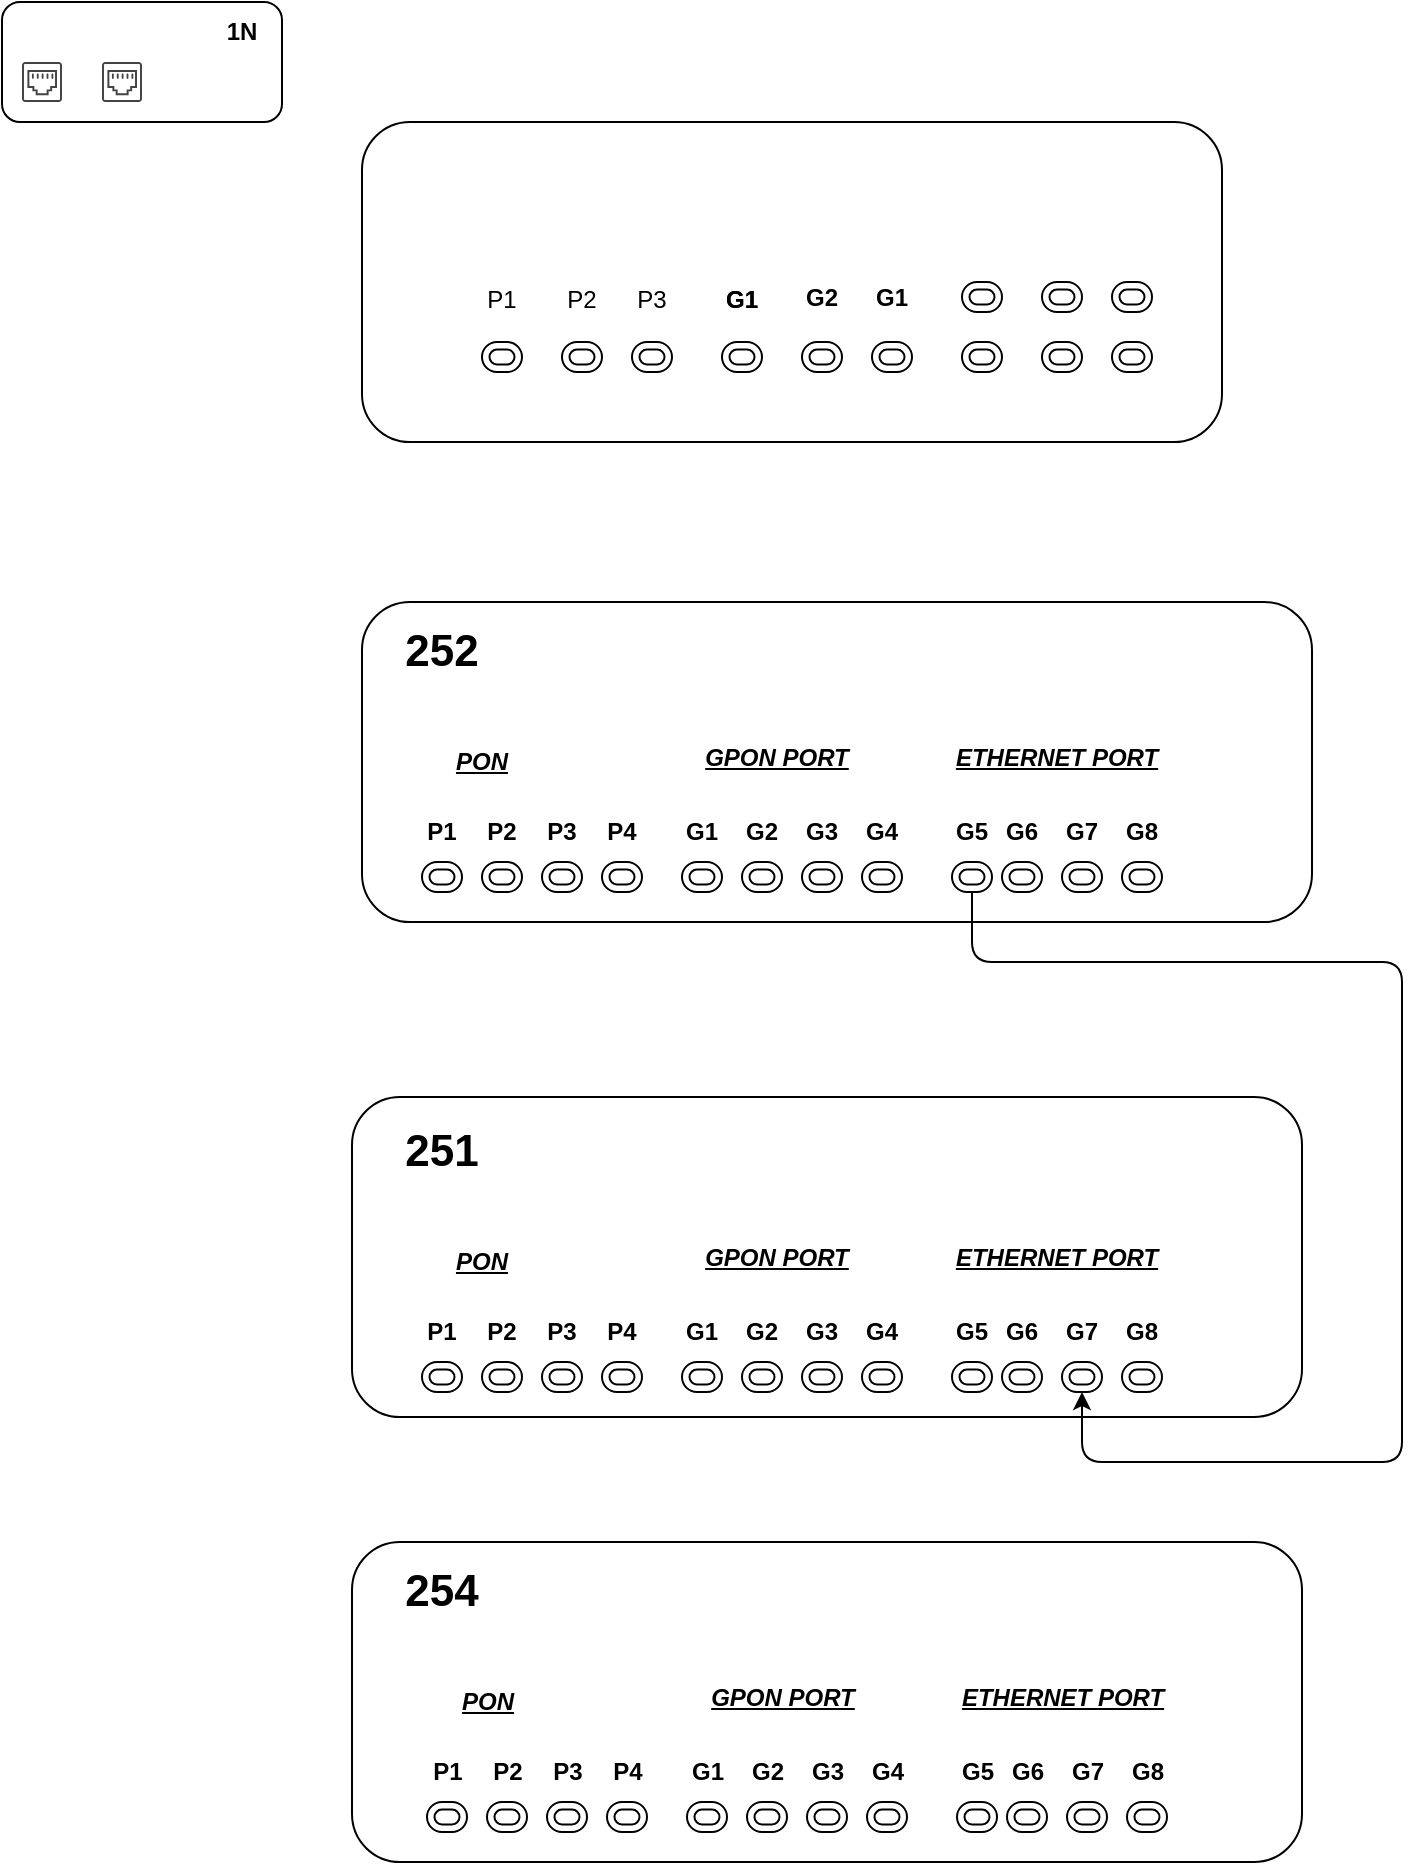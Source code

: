 <mxfile version="22.1.16" type="github">
  <diagram name="Page-1" id="1Co5AFttE1sdkpLuGWpp">
    <mxGraphModel dx="1179" dy="726" grid="1" gridSize="10" guides="1" tooltips="1" connect="1" arrows="1" fold="1" page="1" pageScale="1" pageWidth="850" pageHeight="1100" math="0" shadow="0">
      <root>
        <mxCell id="0" />
        <mxCell id="1" parent="0" />
        <mxCell id="Yl7VU8M9X4uE9OL1-MA8-65" value="" style="rounded=1;whiteSpace=wrap;html=1;labelBackgroundColor=none;" vertex="1" parent="1">
          <mxGeometry x="70" y="70" width="140" height="60" as="geometry" />
        </mxCell>
        <mxCell id="Yl7VU8M9X4uE9OL1-MA8-66" value="" style="sketch=0;pointerEvents=1;shadow=0;dashed=0;html=1;strokeColor=none;aspect=fixed;labelPosition=center;verticalLabelPosition=bottom;verticalAlign=top;align=center;outlineConnect=0;shape=mxgraph.vvd.ethernet_port;labelBackgroundColor=none;rounded=1;" vertex="1" parent="1">
          <mxGeometry x="80" y="100" width="20" height="20" as="geometry" />
        </mxCell>
        <mxCell id="Yl7VU8M9X4uE9OL1-MA8-90" value="" style="rounded=1;whiteSpace=wrap;html=1;labelBackgroundColor=none;" vertex="1" parent="1">
          <mxGeometry x="250" y="130" width="430" height="160" as="geometry" />
        </mxCell>
        <mxCell id="Yl7VU8M9X4uE9OL1-MA8-67" value="" style="sketch=0;pointerEvents=1;shadow=0;dashed=0;html=1;strokeColor=none;aspect=fixed;labelPosition=center;verticalLabelPosition=bottom;verticalAlign=top;align=center;outlineConnect=0;shape=mxgraph.vvd.ethernet_port;labelBackgroundColor=none;rounded=1;" vertex="1" parent="1">
          <mxGeometry x="110" y="100" width="20" height="20" as="geometry" />
        </mxCell>
        <mxCell id="Yl7VU8M9X4uE9OL1-MA8-68" value="&lt;b&gt;1N&lt;/b&gt;" style="text;html=1;strokeColor=none;fillColor=none;align=center;verticalAlign=middle;whiteSpace=wrap;rounded=1;labelBackgroundColor=none;" vertex="1" parent="1">
          <mxGeometry x="160" y="70" width="60" height="30" as="geometry" />
        </mxCell>
        <mxCell id="Yl7VU8M9X4uE9OL1-MA8-69" value="" style="verticalLabelPosition=bottom;verticalAlign=top;html=1;shape=mxgraph.basic.rounded_frame;dx=10;whiteSpace=wrap;labelBackgroundColor=none;rounded=1;" vertex="1" parent="1">
          <mxGeometry x="625" y="240" width="20" height="15" as="geometry" />
        </mxCell>
        <mxCell id="Yl7VU8M9X4uE9OL1-MA8-76" value="" style="verticalLabelPosition=bottom;verticalAlign=top;html=1;shape=mxgraph.basic.rounded_frame;dx=10;whiteSpace=wrap;labelBackgroundColor=none;rounded=1;" vertex="1" parent="1">
          <mxGeometry x="590" y="240" width="20" height="15" as="geometry" />
        </mxCell>
        <mxCell id="Yl7VU8M9X4uE9OL1-MA8-77" value="" style="verticalLabelPosition=bottom;verticalAlign=top;html=1;shape=mxgraph.basic.rounded_frame;dx=10;whiteSpace=wrap;labelBackgroundColor=none;rounded=1;" vertex="1" parent="1">
          <mxGeometry x="550" y="240" width="20" height="15" as="geometry" />
        </mxCell>
        <mxCell id="Yl7VU8M9X4uE9OL1-MA8-78" value="" style="verticalLabelPosition=bottom;verticalAlign=top;html=1;shape=mxgraph.basic.rounded_frame;dx=10;whiteSpace=wrap;labelBackgroundColor=none;rounded=1;" vertex="1" parent="1">
          <mxGeometry x="625" y="210" width="20" height="15" as="geometry" />
        </mxCell>
        <mxCell id="Yl7VU8M9X4uE9OL1-MA8-79" value="" style="verticalLabelPosition=bottom;verticalAlign=top;html=1;shape=mxgraph.basic.rounded_frame;dx=10;whiteSpace=wrap;labelBackgroundColor=none;rounded=1;" vertex="1" parent="1">
          <mxGeometry x="590" y="210" width="20" height="15" as="geometry" />
        </mxCell>
        <mxCell id="Yl7VU8M9X4uE9OL1-MA8-80" value="" style="verticalLabelPosition=bottom;verticalAlign=top;html=1;shape=mxgraph.basic.rounded_frame;dx=10;whiteSpace=wrap;labelBackgroundColor=none;rounded=1;" vertex="1" parent="1">
          <mxGeometry x="550" y="210" width="20" height="15" as="geometry" />
        </mxCell>
        <mxCell id="Yl7VU8M9X4uE9OL1-MA8-81" value="" style="verticalLabelPosition=bottom;verticalAlign=top;html=1;shape=mxgraph.basic.rounded_frame;dx=10;whiteSpace=wrap;labelBackgroundColor=none;rounded=1;" vertex="1" parent="1">
          <mxGeometry x="505" y="240" width="20" height="15" as="geometry" />
        </mxCell>
        <mxCell id="Yl7VU8M9X4uE9OL1-MA8-82" value="" style="verticalLabelPosition=bottom;verticalAlign=top;html=1;shape=mxgraph.basic.rounded_frame;dx=10;whiteSpace=wrap;labelBackgroundColor=none;rounded=1;" vertex="1" parent="1">
          <mxGeometry x="470" y="240" width="20" height="15" as="geometry" />
        </mxCell>
        <mxCell id="Yl7VU8M9X4uE9OL1-MA8-83" value="" style="verticalLabelPosition=bottom;verticalAlign=top;html=1;shape=mxgraph.basic.rounded_frame;dx=10;whiteSpace=wrap;labelBackgroundColor=none;rounded=1;" vertex="1" parent="1">
          <mxGeometry x="430" y="240" width="20" height="15" as="geometry" />
        </mxCell>
        <mxCell id="Yl7VU8M9X4uE9OL1-MA8-87" value="" style="verticalLabelPosition=bottom;verticalAlign=top;html=1;shape=mxgraph.basic.rounded_frame;dx=10;whiteSpace=wrap;labelBackgroundColor=none;rounded=1;" vertex="1" parent="1">
          <mxGeometry x="385" y="240" width="20" height="15" as="geometry" />
        </mxCell>
        <mxCell id="Yl7VU8M9X4uE9OL1-MA8-88" value="" style="verticalLabelPosition=bottom;verticalAlign=top;html=1;shape=mxgraph.basic.rounded_frame;dx=10;whiteSpace=wrap;labelBackgroundColor=none;rounded=1;" vertex="1" parent="1">
          <mxGeometry x="350" y="240" width="20" height="15" as="geometry" />
        </mxCell>
        <mxCell id="Yl7VU8M9X4uE9OL1-MA8-89" value="" style="verticalLabelPosition=bottom;verticalAlign=top;html=1;shape=mxgraph.basic.rounded_frame;dx=10;whiteSpace=wrap;labelBackgroundColor=none;rounded=1;" vertex="1" parent="1">
          <mxGeometry x="310" y="240" width="20" height="15" as="geometry" />
        </mxCell>
        <mxCell id="Yl7VU8M9X4uE9OL1-MA8-118" value="P1" style="text;html=1;strokeColor=none;fillColor=none;align=center;verticalAlign=middle;whiteSpace=wrap;rounded=1;labelBackgroundColor=none;" vertex="1" parent="1">
          <mxGeometry x="300" y="212.5" width="40" height="12.5" as="geometry" />
        </mxCell>
        <mxCell id="Yl7VU8M9X4uE9OL1-MA8-119" value="P2" style="text;html=1;strokeColor=none;fillColor=none;align=center;verticalAlign=middle;whiteSpace=wrap;rounded=1;labelBackgroundColor=none;" vertex="1" parent="1">
          <mxGeometry x="340" y="212.5" width="40" height="12.5" as="geometry" />
        </mxCell>
        <mxCell id="Yl7VU8M9X4uE9OL1-MA8-120" value="P3" style="text;html=1;strokeColor=none;fillColor=none;align=center;verticalAlign=middle;whiteSpace=wrap;rounded=1;labelBackgroundColor=none;" vertex="1" parent="1">
          <mxGeometry x="375" y="210" width="40" height="17.5" as="geometry" />
        </mxCell>
        <mxCell id="Yl7VU8M9X4uE9OL1-MA8-121" value="&lt;b&gt;G1&lt;/b&gt;" style="text;html=1;strokeColor=none;fillColor=none;align=center;verticalAlign=middle;whiteSpace=wrap;rounded=1;labelBackgroundColor=none;" vertex="1" parent="1">
          <mxGeometry x="410" y="203.75" width="60" height="30" as="geometry" />
        </mxCell>
        <mxCell id="Yl7VU8M9X4uE9OL1-MA8-122" value="&lt;b&gt;G1&lt;/b&gt;" style="text;html=1;strokeColor=none;fillColor=none;align=center;verticalAlign=middle;whiteSpace=wrap;rounded=1;labelBackgroundColor=none;" vertex="1" parent="1">
          <mxGeometry x="410" y="203.75" width="60" height="30" as="geometry" />
        </mxCell>
        <mxCell id="Yl7VU8M9X4uE9OL1-MA8-123" value="&lt;b&gt;G2&lt;/b&gt;" style="text;html=1;strokeColor=none;fillColor=none;align=center;verticalAlign=middle;whiteSpace=wrap;rounded=1;labelBackgroundColor=none;" vertex="1" parent="1">
          <mxGeometry x="450" y="202.5" width="60" height="30" as="geometry" />
        </mxCell>
        <mxCell id="Yl7VU8M9X4uE9OL1-MA8-124" value="&lt;b&gt;G1&lt;/b&gt;" style="text;html=1;strokeColor=none;fillColor=none;align=center;verticalAlign=middle;whiteSpace=wrap;rounded=1;labelBackgroundColor=none;" vertex="1" parent="1">
          <mxGeometry x="485" y="202.5" width="60" height="30" as="geometry" />
        </mxCell>
        <mxCell id="Yl7VU8M9X4uE9OL1-MA8-126" value="" style="rounded=1;whiteSpace=wrap;html=1;labelBackgroundColor=none;" vertex="1" parent="1">
          <mxGeometry x="250" y="370" width="475" height="160" as="geometry" />
        </mxCell>
        <mxCell id="Yl7VU8M9X4uE9OL1-MA8-127" value="" style="verticalLabelPosition=bottom;verticalAlign=top;html=1;shape=mxgraph.basic.rounded_frame;dx=10;whiteSpace=wrap;labelBackgroundColor=none;rounded=1;" vertex="1" parent="1">
          <mxGeometry x="280" y="500" width="20" height="15" as="geometry" />
        </mxCell>
        <mxCell id="Yl7VU8M9X4uE9OL1-MA8-129" value="" style="verticalLabelPosition=bottom;verticalAlign=top;html=1;shape=mxgraph.basic.rounded_frame;dx=10;whiteSpace=wrap;labelBackgroundColor=none;rounded=1;" vertex="1" parent="1">
          <mxGeometry x="310" y="500" width="20" height="15" as="geometry" />
        </mxCell>
        <mxCell id="Yl7VU8M9X4uE9OL1-MA8-131" value="" style="verticalLabelPosition=bottom;verticalAlign=top;html=1;shape=mxgraph.basic.rounded_frame;dx=10;whiteSpace=wrap;labelBackgroundColor=none;rounded=1;" vertex="1" parent="1">
          <mxGeometry x="370" y="500" width="20" height="15" as="geometry" />
        </mxCell>
        <mxCell id="Yl7VU8M9X4uE9OL1-MA8-132" value="" style="verticalLabelPosition=bottom;verticalAlign=top;html=1;shape=mxgraph.basic.rounded_frame;dx=10;whiteSpace=wrap;labelBackgroundColor=none;rounded=1;" vertex="1" parent="1">
          <mxGeometry x="340" y="500" width="20" height="15" as="geometry" />
        </mxCell>
        <mxCell id="Yl7VU8M9X4uE9OL1-MA8-133" value="" style="verticalLabelPosition=bottom;verticalAlign=top;html=1;shape=mxgraph.basic.rounded_frame;dx=10;whiteSpace=wrap;labelBackgroundColor=none;rounded=1;" vertex="1" parent="1">
          <mxGeometry x="410" y="500" width="20" height="15" as="geometry" />
        </mxCell>
        <mxCell id="Yl7VU8M9X4uE9OL1-MA8-134" value="" style="verticalLabelPosition=bottom;verticalAlign=top;html=1;shape=mxgraph.basic.rounded_frame;dx=10;whiteSpace=wrap;labelBackgroundColor=none;rounded=1;" vertex="1" parent="1">
          <mxGeometry x="440" y="500" width="20" height="15" as="geometry" />
        </mxCell>
        <mxCell id="Yl7VU8M9X4uE9OL1-MA8-135" value="" style="verticalLabelPosition=bottom;verticalAlign=top;html=1;shape=mxgraph.basic.rounded_frame;dx=10;whiteSpace=wrap;labelBackgroundColor=none;rounded=1;" vertex="1" parent="1">
          <mxGeometry x="470" y="500" width="20" height="15" as="geometry" />
        </mxCell>
        <mxCell id="Yl7VU8M9X4uE9OL1-MA8-137" value="" style="verticalLabelPosition=bottom;verticalAlign=top;html=1;shape=mxgraph.basic.rounded_frame;dx=10;whiteSpace=wrap;labelBackgroundColor=none;rounded=1;" vertex="1" parent="1">
          <mxGeometry x="500" y="500" width="20" height="15" as="geometry" />
        </mxCell>
        <mxCell id="Yl7VU8M9X4uE9OL1-MA8-139" value="" style="verticalLabelPosition=bottom;verticalAlign=top;html=1;shape=mxgraph.basic.rounded_frame;dx=10;whiteSpace=wrap;labelBackgroundColor=none;rounded=1;" vertex="1" parent="1">
          <mxGeometry x="545" y="500" width="20" height="15" as="geometry" />
        </mxCell>
        <mxCell id="Yl7VU8M9X4uE9OL1-MA8-140" value="" style="verticalLabelPosition=bottom;verticalAlign=top;html=1;shape=mxgraph.basic.rounded_frame;dx=10;whiteSpace=wrap;labelBackgroundColor=none;rounded=1;" vertex="1" parent="1">
          <mxGeometry x="570" y="500" width="20" height="15" as="geometry" />
        </mxCell>
        <mxCell id="Yl7VU8M9X4uE9OL1-MA8-141" value="" style="verticalLabelPosition=bottom;verticalAlign=top;html=1;shape=mxgraph.basic.rounded_frame;dx=10;whiteSpace=wrap;labelBackgroundColor=none;rounded=1;" vertex="1" parent="1">
          <mxGeometry x="600" y="500" width="20" height="15" as="geometry" />
        </mxCell>
        <mxCell id="Yl7VU8M9X4uE9OL1-MA8-142" value="" style="verticalLabelPosition=bottom;verticalAlign=top;html=1;shape=mxgraph.basic.rounded_frame;dx=10;whiteSpace=wrap;labelBackgroundColor=none;rounded=1;" vertex="1" parent="1">
          <mxGeometry x="630" y="500" width="20" height="15" as="geometry" />
        </mxCell>
        <mxCell id="Yl7VU8M9X4uE9OL1-MA8-144" value="&lt;b&gt;P1&lt;/b&gt;" style="text;html=1;strokeColor=none;fillColor=none;align=center;verticalAlign=middle;whiteSpace=wrap;rounded=1;labelBackgroundColor=none;" vertex="1" parent="1">
          <mxGeometry x="260" y="470" width="60" height="30" as="geometry" />
        </mxCell>
        <mxCell id="Yl7VU8M9X4uE9OL1-MA8-145" value="&lt;b&gt;P2&lt;/b&gt;" style="text;html=1;strokeColor=none;fillColor=none;align=center;verticalAlign=middle;whiteSpace=wrap;rounded=1;labelBackgroundColor=none;" vertex="1" parent="1">
          <mxGeometry x="290" y="470" width="60" height="30" as="geometry" />
        </mxCell>
        <mxCell id="Yl7VU8M9X4uE9OL1-MA8-146" value="&lt;b&gt;P3&lt;/b&gt;" style="text;html=1;strokeColor=none;fillColor=none;align=center;verticalAlign=middle;whiteSpace=wrap;rounded=1;labelBackgroundColor=none;" vertex="1" parent="1">
          <mxGeometry x="320" y="470" width="60" height="30" as="geometry" />
        </mxCell>
        <mxCell id="Yl7VU8M9X4uE9OL1-MA8-147" value="&lt;b&gt;P4&lt;/b&gt;" style="text;html=1;strokeColor=none;fillColor=none;align=center;verticalAlign=middle;whiteSpace=wrap;rounded=1;labelBackgroundColor=none;" vertex="1" parent="1">
          <mxGeometry x="350" y="470" width="60" height="30" as="geometry" />
        </mxCell>
        <mxCell id="Yl7VU8M9X4uE9OL1-MA8-148" value="&lt;b&gt;G1&lt;/b&gt;" style="text;html=1;strokeColor=none;fillColor=none;align=center;verticalAlign=middle;whiteSpace=wrap;rounded=1;labelBackgroundColor=none;" vertex="1" parent="1">
          <mxGeometry x="390" y="470" width="60" height="30" as="geometry" />
        </mxCell>
        <mxCell id="Yl7VU8M9X4uE9OL1-MA8-150" value="&lt;b&gt;G2&lt;/b&gt;" style="text;html=1;strokeColor=none;fillColor=none;align=center;verticalAlign=middle;whiteSpace=wrap;rounded=1;labelBackgroundColor=none;" vertex="1" parent="1">
          <mxGeometry x="420" y="470" width="60" height="30" as="geometry" />
        </mxCell>
        <mxCell id="Yl7VU8M9X4uE9OL1-MA8-151" value="&lt;b&gt;G3&lt;/b&gt;" style="text;html=1;strokeColor=none;fillColor=none;align=center;verticalAlign=middle;whiteSpace=wrap;rounded=1;labelBackgroundColor=none;" vertex="1" parent="1">
          <mxGeometry x="450" y="470" width="60" height="30" as="geometry" />
        </mxCell>
        <mxCell id="Yl7VU8M9X4uE9OL1-MA8-152" value="&lt;b&gt;G4&lt;/b&gt;" style="text;html=1;strokeColor=none;fillColor=none;align=center;verticalAlign=middle;whiteSpace=wrap;rounded=1;labelBackgroundColor=none;" vertex="1" parent="1">
          <mxGeometry x="480" y="470" width="60" height="30" as="geometry" />
        </mxCell>
        <mxCell id="Yl7VU8M9X4uE9OL1-MA8-153" value="&lt;b&gt;G5&lt;/b&gt;" style="text;html=1;strokeColor=none;fillColor=none;align=center;verticalAlign=middle;whiteSpace=wrap;rounded=1;labelBackgroundColor=none;" vertex="1" parent="1">
          <mxGeometry x="525" y="470" width="60" height="30" as="geometry" />
        </mxCell>
        <mxCell id="Yl7VU8M9X4uE9OL1-MA8-154" value="&lt;b&gt;G6&lt;/b&gt;" style="text;html=1;strokeColor=none;fillColor=none;align=center;verticalAlign=middle;whiteSpace=wrap;rounded=1;labelBackgroundColor=none;" vertex="1" parent="1">
          <mxGeometry x="550" y="470" width="60" height="30" as="geometry" />
        </mxCell>
        <mxCell id="Yl7VU8M9X4uE9OL1-MA8-155" value="&lt;b&gt;G7&lt;/b&gt;" style="text;html=1;strokeColor=none;fillColor=none;align=center;verticalAlign=middle;whiteSpace=wrap;rounded=1;labelBackgroundColor=none;" vertex="1" parent="1">
          <mxGeometry x="580" y="470" width="60" height="30" as="geometry" />
        </mxCell>
        <mxCell id="Yl7VU8M9X4uE9OL1-MA8-156" value="&lt;b&gt;G8&lt;/b&gt;" style="text;html=1;strokeColor=none;fillColor=none;align=center;verticalAlign=middle;whiteSpace=wrap;rounded=1;labelBackgroundColor=none;" vertex="1" parent="1">
          <mxGeometry x="610" y="470" width="60" height="30" as="geometry" />
        </mxCell>
        <mxCell id="Yl7VU8M9X4uE9OL1-MA8-157" value="&lt;i&gt;&lt;b&gt;&lt;u&gt;GPON PORT&lt;/u&gt;&lt;/b&gt;&lt;/i&gt;" style="text;html=1;strokeColor=none;fillColor=none;align=center;verticalAlign=middle;whiteSpace=wrap;rounded=1;labelBackgroundColor=none;" vertex="1" parent="1">
          <mxGeometry x="415" y="435" width="85" height="25" as="geometry" />
        </mxCell>
        <mxCell id="Yl7VU8M9X4uE9OL1-MA8-158" value="&lt;b&gt;&lt;i&gt;&lt;u&gt;ETHERNET PORT&lt;/u&gt;&lt;/i&gt;&lt;/b&gt;" style="text;html=1;strokeColor=none;fillColor=none;align=center;verticalAlign=middle;whiteSpace=wrap;rounded=1;labelBackgroundColor=none;" vertex="1" parent="1">
          <mxGeometry x="545" y="432.5" width="105" height="30" as="geometry" />
        </mxCell>
        <mxCell id="Yl7VU8M9X4uE9OL1-MA8-159" value="&lt;b&gt;&lt;i&gt;&lt;u&gt;PON&lt;/u&gt;&lt;/i&gt;&lt;/b&gt;" style="text;html=1;strokeColor=none;fillColor=none;align=center;verticalAlign=middle;whiteSpace=wrap;rounded=1;labelBackgroundColor=none;" vertex="1" parent="1">
          <mxGeometry x="280" y="435" width="60" height="30" as="geometry" />
        </mxCell>
        <mxCell id="Yl7VU8M9X4uE9OL1-MA8-160" value="" style="rounded=1;whiteSpace=wrap;html=1;labelBackgroundColor=none;" vertex="1" parent="1">
          <mxGeometry x="245" y="617.5" width="475" height="160" as="geometry" />
        </mxCell>
        <mxCell id="Yl7VU8M9X4uE9OL1-MA8-161" value="" style="verticalLabelPosition=bottom;verticalAlign=top;html=1;shape=mxgraph.basic.rounded_frame;dx=10;whiteSpace=wrap;labelBackgroundColor=none;rounded=1;" vertex="1" parent="1">
          <mxGeometry x="280" y="750" width="20" height="15" as="geometry" />
        </mxCell>
        <mxCell id="Yl7VU8M9X4uE9OL1-MA8-162" value="" style="verticalLabelPosition=bottom;verticalAlign=top;html=1;shape=mxgraph.basic.rounded_frame;dx=10;whiteSpace=wrap;labelBackgroundColor=none;rounded=1;" vertex="1" parent="1">
          <mxGeometry x="310" y="750" width="20" height="15" as="geometry" />
        </mxCell>
        <mxCell id="Yl7VU8M9X4uE9OL1-MA8-163" value="" style="verticalLabelPosition=bottom;verticalAlign=top;html=1;shape=mxgraph.basic.rounded_frame;dx=10;whiteSpace=wrap;labelBackgroundColor=none;rounded=1;" vertex="1" parent="1">
          <mxGeometry x="370" y="750" width="20" height="15" as="geometry" />
        </mxCell>
        <mxCell id="Yl7VU8M9X4uE9OL1-MA8-164" value="" style="verticalLabelPosition=bottom;verticalAlign=top;html=1;shape=mxgraph.basic.rounded_frame;dx=10;whiteSpace=wrap;labelBackgroundColor=none;rounded=1;" vertex="1" parent="1">
          <mxGeometry x="340" y="750" width="20" height="15" as="geometry" />
        </mxCell>
        <mxCell id="Yl7VU8M9X4uE9OL1-MA8-165" value="" style="verticalLabelPosition=bottom;verticalAlign=top;html=1;shape=mxgraph.basic.rounded_frame;dx=10;whiteSpace=wrap;labelBackgroundColor=none;rounded=1;" vertex="1" parent="1">
          <mxGeometry x="410" y="750" width="20" height="15" as="geometry" />
        </mxCell>
        <mxCell id="Yl7VU8M9X4uE9OL1-MA8-166" value="" style="verticalLabelPosition=bottom;verticalAlign=top;html=1;shape=mxgraph.basic.rounded_frame;dx=10;whiteSpace=wrap;labelBackgroundColor=none;rounded=1;" vertex="1" parent="1">
          <mxGeometry x="440" y="750" width="20" height="15" as="geometry" />
        </mxCell>
        <mxCell id="Yl7VU8M9X4uE9OL1-MA8-167" value="" style="verticalLabelPosition=bottom;verticalAlign=top;html=1;shape=mxgraph.basic.rounded_frame;dx=10;whiteSpace=wrap;labelBackgroundColor=none;rounded=1;" vertex="1" parent="1">
          <mxGeometry x="470" y="750" width="20" height="15" as="geometry" />
        </mxCell>
        <mxCell id="Yl7VU8M9X4uE9OL1-MA8-168" value="" style="verticalLabelPosition=bottom;verticalAlign=top;html=1;shape=mxgraph.basic.rounded_frame;dx=10;whiteSpace=wrap;labelBackgroundColor=none;rounded=1;" vertex="1" parent="1">
          <mxGeometry x="500" y="750" width="20" height="15" as="geometry" />
        </mxCell>
        <mxCell id="Yl7VU8M9X4uE9OL1-MA8-169" value="" style="verticalLabelPosition=bottom;verticalAlign=top;html=1;shape=mxgraph.basic.rounded_frame;dx=10;whiteSpace=wrap;labelBackgroundColor=none;rounded=1;" vertex="1" parent="1">
          <mxGeometry x="545" y="750" width="20" height="15" as="geometry" />
        </mxCell>
        <mxCell id="Yl7VU8M9X4uE9OL1-MA8-170" value="" style="verticalLabelPosition=bottom;verticalAlign=top;html=1;shape=mxgraph.basic.rounded_frame;dx=10;whiteSpace=wrap;labelBackgroundColor=none;rounded=1;" vertex="1" parent="1">
          <mxGeometry x="570" y="750" width="20" height="15" as="geometry" />
        </mxCell>
        <mxCell id="Yl7VU8M9X4uE9OL1-MA8-171" value="" style="verticalLabelPosition=bottom;verticalAlign=top;html=1;shape=mxgraph.basic.rounded_frame;dx=10;whiteSpace=wrap;labelBackgroundColor=none;rounded=1;" vertex="1" parent="1">
          <mxGeometry x="600" y="750" width="20" height="15" as="geometry" />
        </mxCell>
        <mxCell id="Yl7VU8M9X4uE9OL1-MA8-172" value="" style="verticalLabelPosition=bottom;verticalAlign=top;html=1;shape=mxgraph.basic.rounded_frame;dx=10;whiteSpace=wrap;labelBackgroundColor=none;rounded=1;" vertex="1" parent="1">
          <mxGeometry x="630" y="750" width="20" height="15" as="geometry" />
        </mxCell>
        <mxCell id="Yl7VU8M9X4uE9OL1-MA8-173" value="&lt;b&gt;P1&lt;/b&gt;" style="text;html=1;strokeColor=none;fillColor=none;align=center;verticalAlign=middle;whiteSpace=wrap;rounded=1;labelBackgroundColor=none;" vertex="1" parent="1">
          <mxGeometry x="260" y="720" width="60" height="30" as="geometry" />
        </mxCell>
        <mxCell id="Yl7VU8M9X4uE9OL1-MA8-174" value="&lt;b&gt;P2&lt;/b&gt;" style="text;html=1;strokeColor=none;fillColor=none;align=center;verticalAlign=middle;whiteSpace=wrap;rounded=1;labelBackgroundColor=none;" vertex="1" parent="1">
          <mxGeometry x="290" y="720" width="60" height="30" as="geometry" />
        </mxCell>
        <mxCell id="Yl7VU8M9X4uE9OL1-MA8-175" value="&lt;b&gt;P3&lt;/b&gt;" style="text;html=1;strokeColor=none;fillColor=none;align=center;verticalAlign=middle;whiteSpace=wrap;rounded=1;labelBackgroundColor=none;" vertex="1" parent="1">
          <mxGeometry x="320" y="720" width="60" height="30" as="geometry" />
        </mxCell>
        <mxCell id="Yl7VU8M9X4uE9OL1-MA8-176" value="&lt;b&gt;P4&lt;/b&gt;" style="text;html=1;strokeColor=none;fillColor=none;align=center;verticalAlign=middle;whiteSpace=wrap;rounded=1;labelBackgroundColor=none;" vertex="1" parent="1">
          <mxGeometry x="350" y="720" width="60" height="30" as="geometry" />
        </mxCell>
        <mxCell id="Yl7VU8M9X4uE9OL1-MA8-177" value="&lt;b&gt;G1&lt;/b&gt;" style="text;html=1;strokeColor=none;fillColor=none;align=center;verticalAlign=middle;whiteSpace=wrap;rounded=1;labelBackgroundColor=none;" vertex="1" parent="1">
          <mxGeometry x="390" y="720" width="60" height="30" as="geometry" />
        </mxCell>
        <mxCell id="Yl7VU8M9X4uE9OL1-MA8-178" value="&lt;b&gt;G2&lt;/b&gt;" style="text;html=1;strokeColor=none;fillColor=none;align=center;verticalAlign=middle;whiteSpace=wrap;rounded=1;labelBackgroundColor=none;" vertex="1" parent="1">
          <mxGeometry x="420" y="720" width="60" height="30" as="geometry" />
        </mxCell>
        <mxCell id="Yl7VU8M9X4uE9OL1-MA8-179" value="&lt;b&gt;G3&lt;/b&gt;" style="text;html=1;strokeColor=none;fillColor=none;align=center;verticalAlign=middle;whiteSpace=wrap;rounded=1;labelBackgroundColor=none;" vertex="1" parent="1">
          <mxGeometry x="450" y="720" width="60" height="30" as="geometry" />
        </mxCell>
        <mxCell id="Yl7VU8M9X4uE9OL1-MA8-180" value="&lt;b&gt;G4&lt;/b&gt;" style="text;html=1;strokeColor=none;fillColor=none;align=center;verticalAlign=middle;whiteSpace=wrap;rounded=1;labelBackgroundColor=none;" vertex="1" parent="1">
          <mxGeometry x="480" y="720" width="60" height="30" as="geometry" />
        </mxCell>
        <mxCell id="Yl7VU8M9X4uE9OL1-MA8-181" value="&lt;b&gt;G5&lt;/b&gt;" style="text;html=1;strokeColor=none;fillColor=none;align=center;verticalAlign=middle;whiteSpace=wrap;rounded=1;labelBackgroundColor=none;" vertex="1" parent="1">
          <mxGeometry x="525" y="720" width="60" height="30" as="geometry" />
        </mxCell>
        <mxCell id="Yl7VU8M9X4uE9OL1-MA8-182" value="&lt;b&gt;G6&lt;/b&gt;" style="text;html=1;strokeColor=none;fillColor=none;align=center;verticalAlign=middle;whiteSpace=wrap;rounded=1;labelBackgroundColor=none;" vertex="1" parent="1">
          <mxGeometry x="550" y="720" width="60" height="30" as="geometry" />
        </mxCell>
        <mxCell id="Yl7VU8M9X4uE9OL1-MA8-183" value="&lt;b&gt;G7&lt;/b&gt;" style="text;html=1;strokeColor=none;fillColor=none;align=center;verticalAlign=middle;whiteSpace=wrap;rounded=1;labelBackgroundColor=none;" vertex="1" parent="1">
          <mxGeometry x="580" y="720" width="60" height="30" as="geometry" />
        </mxCell>
        <mxCell id="Yl7VU8M9X4uE9OL1-MA8-184" value="&lt;b&gt;G8&lt;/b&gt;" style="text;html=1;strokeColor=none;fillColor=none;align=center;verticalAlign=middle;whiteSpace=wrap;rounded=1;labelBackgroundColor=none;" vertex="1" parent="1">
          <mxGeometry x="610" y="720" width="60" height="30" as="geometry" />
        </mxCell>
        <mxCell id="Yl7VU8M9X4uE9OL1-MA8-185" value="&lt;i&gt;&lt;b&gt;&lt;u&gt;GPON PORT&lt;/u&gt;&lt;/b&gt;&lt;/i&gt;" style="text;html=1;strokeColor=none;fillColor=none;align=center;verticalAlign=middle;whiteSpace=wrap;rounded=1;labelBackgroundColor=none;" vertex="1" parent="1">
          <mxGeometry x="415" y="685" width="85" height="25" as="geometry" />
        </mxCell>
        <mxCell id="Yl7VU8M9X4uE9OL1-MA8-186" value="&lt;b&gt;&lt;i&gt;&lt;u&gt;ETHERNET PORT&lt;/u&gt;&lt;/i&gt;&lt;/b&gt;" style="text;html=1;strokeColor=none;fillColor=none;align=center;verticalAlign=middle;whiteSpace=wrap;rounded=1;labelBackgroundColor=none;" vertex="1" parent="1">
          <mxGeometry x="545" y="682.5" width="105" height="30" as="geometry" />
        </mxCell>
        <mxCell id="Yl7VU8M9X4uE9OL1-MA8-187" value="&lt;b&gt;&lt;i&gt;&lt;u&gt;PON&lt;/u&gt;&lt;/i&gt;&lt;/b&gt;" style="text;html=1;strokeColor=none;fillColor=none;align=center;verticalAlign=middle;whiteSpace=wrap;rounded=1;labelBackgroundColor=none;" vertex="1" parent="1">
          <mxGeometry x="280" y="685" width="60" height="30" as="geometry" />
        </mxCell>
        <mxCell id="Yl7VU8M9X4uE9OL1-MA8-191" value="" style="sketch=0;pointerEvents=1;shadow=0;dashed=0;html=1;strokeColor=none;fillColor=#434445;aspect=fixed;labelPosition=center;verticalLabelPosition=bottom;verticalAlign=top;align=center;outlineConnect=0;shape=mxgraph.vvd.ethernet_port;rounded=1;" vertex="1" parent="1">
          <mxGeometry x="80" y="100" width="20" height="20" as="geometry" />
        </mxCell>
        <mxCell id="Yl7VU8M9X4uE9OL1-MA8-192" value="" style="sketch=0;pointerEvents=1;shadow=0;dashed=0;html=1;strokeColor=none;fillColor=#434445;aspect=fixed;labelPosition=center;verticalLabelPosition=bottom;verticalAlign=top;align=center;outlineConnect=0;shape=mxgraph.vvd.ethernet_port;rounded=1;" vertex="1" parent="1">
          <mxGeometry x="120" y="100" width="20" height="20" as="geometry" />
        </mxCell>
        <mxCell id="Yl7VU8M9X4uE9OL1-MA8-193" style="edgeStyle=orthogonalEdgeStyle;rounded=1;orthogonalLoop=1;jettySize=auto;html=1;entryX=0.5;entryY=1;entryDx=0;entryDy=0;entryPerimeter=0;" edge="1" parent="1" source="Yl7VU8M9X4uE9OL1-MA8-139" target="Yl7VU8M9X4uE9OL1-MA8-171">
          <mxGeometry relative="1" as="geometry">
            <Array as="points">
              <mxPoint x="555" y="550" />
              <mxPoint x="770" y="550" />
              <mxPoint x="770" y="800" />
              <mxPoint x="610" y="800" />
            </Array>
          </mxGeometry>
        </mxCell>
        <mxCell id="Yl7VU8M9X4uE9OL1-MA8-194" value="" style="rounded=1;whiteSpace=wrap;html=1;labelBackgroundColor=none;" vertex="1" parent="1">
          <mxGeometry x="245" y="840" width="475" height="160" as="geometry" />
        </mxCell>
        <mxCell id="Yl7VU8M9X4uE9OL1-MA8-195" value="" style="verticalLabelPosition=bottom;verticalAlign=top;html=1;shape=mxgraph.basic.rounded_frame;dx=10;whiteSpace=wrap;labelBackgroundColor=none;rounded=1;" vertex="1" parent="1">
          <mxGeometry x="282.5" y="970" width="20" height="15" as="geometry" />
        </mxCell>
        <mxCell id="Yl7VU8M9X4uE9OL1-MA8-196" value="" style="verticalLabelPosition=bottom;verticalAlign=top;html=1;shape=mxgraph.basic.rounded_frame;dx=10;whiteSpace=wrap;labelBackgroundColor=none;rounded=1;" vertex="1" parent="1">
          <mxGeometry x="312.5" y="970" width="20" height="15" as="geometry" />
        </mxCell>
        <mxCell id="Yl7VU8M9X4uE9OL1-MA8-197" value="" style="verticalLabelPosition=bottom;verticalAlign=top;html=1;shape=mxgraph.basic.rounded_frame;dx=10;whiteSpace=wrap;labelBackgroundColor=none;rounded=1;" vertex="1" parent="1">
          <mxGeometry x="372.5" y="970" width="20" height="15" as="geometry" />
        </mxCell>
        <mxCell id="Yl7VU8M9X4uE9OL1-MA8-198" value="" style="verticalLabelPosition=bottom;verticalAlign=top;html=1;shape=mxgraph.basic.rounded_frame;dx=10;whiteSpace=wrap;labelBackgroundColor=none;rounded=1;" vertex="1" parent="1">
          <mxGeometry x="342.5" y="970" width="20" height="15" as="geometry" />
        </mxCell>
        <mxCell id="Yl7VU8M9X4uE9OL1-MA8-199" value="" style="verticalLabelPosition=bottom;verticalAlign=top;html=1;shape=mxgraph.basic.rounded_frame;dx=10;whiteSpace=wrap;labelBackgroundColor=none;rounded=1;" vertex="1" parent="1">
          <mxGeometry x="412.5" y="970" width="20" height="15" as="geometry" />
        </mxCell>
        <mxCell id="Yl7VU8M9X4uE9OL1-MA8-200" value="" style="verticalLabelPosition=bottom;verticalAlign=top;html=1;shape=mxgraph.basic.rounded_frame;dx=10;whiteSpace=wrap;labelBackgroundColor=none;rounded=1;" vertex="1" parent="1">
          <mxGeometry x="442.5" y="970" width="20" height="15" as="geometry" />
        </mxCell>
        <mxCell id="Yl7VU8M9X4uE9OL1-MA8-201" value="" style="verticalLabelPosition=bottom;verticalAlign=top;html=1;shape=mxgraph.basic.rounded_frame;dx=10;whiteSpace=wrap;labelBackgroundColor=none;rounded=1;" vertex="1" parent="1">
          <mxGeometry x="472.5" y="970" width="20" height="15" as="geometry" />
        </mxCell>
        <mxCell id="Yl7VU8M9X4uE9OL1-MA8-202" value="" style="verticalLabelPosition=bottom;verticalAlign=top;html=1;shape=mxgraph.basic.rounded_frame;dx=10;whiteSpace=wrap;labelBackgroundColor=none;rounded=1;" vertex="1" parent="1">
          <mxGeometry x="502.5" y="970" width="20" height="15" as="geometry" />
        </mxCell>
        <mxCell id="Yl7VU8M9X4uE9OL1-MA8-203" value="" style="verticalLabelPosition=bottom;verticalAlign=top;html=1;shape=mxgraph.basic.rounded_frame;dx=10;whiteSpace=wrap;labelBackgroundColor=none;rounded=1;" vertex="1" parent="1">
          <mxGeometry x="547.5" y="970" width="20" height="15" as="geometry" />
        </mxCell>
        <mxCell id="Yl7VU8M9X4uE9OL1-MA8-204" value="" style="verticalLabelPosition=bottom;verticalAlign=top;html=1;shape=mxgraph.basic.rounded_frame;dx=10;whiteSpace=wrap;labelBackgroundColor=none;rounded=1;" vertex="1" parent="1">
          <mxGeometry x="572.5" y="970" width="20" height="15" as="geometry" />
        </mxCell>
        <mxCell id="Yl7VU8M9X4uE9OL1-MA8-205" value="" style="verticalLabelPosition=bottom;verticalAlign=top;html=1;shape=mxgraph.basic.rounded_frame;dx=10;whiteSpace=wrap;labelBackgroundColor=none;rounded=1;" vertex="1" parent="1">
          <mxGeometry x="602.5" y="970" width="20" height="15" as="geometry" />
        </mxCell>
        <mxCell id="Yl7VU8M9X4uE9OL1-MA8-206" value="" style="verticalLabelPosition=bottom;verticalAlign=top;html=1;shape=mxgraph.basic.rounded_frame;dx=10;whiteSpace=wrap;labelBackgroundColor=none;rounded=1;" vertex="1" parent="1">
          <mxGeometry x="632.5" y="970" width="20" height="15" as="geometry" />
        </mxCell>
        <mxCell id="Yl7VU8M9X4uE9OL1-MA8-207" value="&lt;b&gt;P1&lt;/b&gt;" style="text;html=1;strokeColor=none;fillColor=none;align=center;verticalAlign=middle;whiteSpace=wrap;rounded=1;labelBackgroundColor=none;" vertex="1" parent="1">
          <mxGeometry x="262.5" y="940" width="60" height="30" as="geometry" />
        </mxCell>
        <mxCell id="Yl7VU8M9X4uE9OL1-MA8-208" value="&lt;b&gt;P2&lt;/b&gt;" style="text;html=1;strokeColor=none;fillColor=none;align=center;verticalAlign=middle;whiteSpace=wrap;rounded=1;labelBackgroundColor=none;" vertex="1" parent="1">
          <mxGeometry x="292.5" y="940" width="60" height="30" as="geometry" />
        </mxCell>
        <mxCell id="Yl7VU8M9X4uE9OL1-MA8-209" value="&lt;b&gt;P3&lt;/b&gt;" style="text;html=1;strokeColor=none;fillColor=none;align=center;verticalAlign=middle;whiteSpace=wrap;rounded=1;labelBackgroundColor=none;" vertex="1" parent="1">
          <mxGeometry x="322.5" y="940" width="60" height="30" as="geometry" />
        </mxCell>
        <mxCell id="Yl7VU8M9X4uE9OL1-MA8-210" value="&lt;b&gt;P4&lt;/b&gt;" style="text;html=1;strokeColor=none;fillColor=none;align=center;verticalAlign=middle;whiteSpace=wrap;rounded=1;labelBackgroundColor=none;" vertex="1" parent="1">
          <mxGeometry x="352.5" y="940" width="60" height="30" as="geometry" />
        </mxCell>
        <mxCell id="Yl7VU8M9X4uE9OL1-MA8-211" value="&lt;b&gt;G1&lt;/b&gt;" style="text;html=1;strokeColor=none;fillColor=none;align=center;verticalAlign=middle;whiteSpace=wrap;rounded=1;labelBackgroundColor=none;" vertex="1" parent="1">
          <mxGeometry x="392.5" y="940" width="60" height="30" as="geometry" />
        </mxCell>
        <mxCell id="Yl7VU8M9X4uE9OL1-MA8-212" value="&lt;b&gt;G2&lt;/b&gt;" style="text;html=1;strokeColor=none;fillColor=none;align=center;verticalAlign=middle;whiteSpace=wrap;rounded=1;labelBackgroundColor=none;" vertex="1" parent="1">
          <mxGeometry x="422.5" y="940" width="60" height="30" as="geometry" />
        </mxCell>
        <mxCell id="Yl7VU8M9X4uE9OL1-MA8-213" value="&lt;b&gt;G3&lt;/b&gt;" style="text;html=1;strokeColor=none;fillColor=none;align=center;verticalAlign=middle;whiteSpace=wrap;rounded=1;labelBackgroundColor=none;" vertex="1" parent="1">
          <mxGeometry x="452.5" y="940" width="60" height="30" as="geometry" />
        </mxCell>
        <mxCell id="Yl7VU8M9X4uE9OL1-MA8-214" value="&lt;b&gt;G4&lt;/b&gt;" style="text;html=1;strokeColor=none;fillColor=none;align=center;verticalAlign=middle;whiteSpace=wrap;rounded=1;labelBackgroundColor=none;" vertex="1" parent="1">
          <mxGeometry x="482.5" y="940" width="60" height="30" as="geometry" />
        </mxCell>
        <mxCell id="Yl7VU8M9X4uE9OL1-MA8-215" value="&lt;b&gt;G5&lt;/b&gt;" style="text;html=1;strokeColor=none;fillColor=none;align=center;verticalAlign=middle;whiteSpace=wrap;rounded=1;labelBackgroundColor=none;" vertex="1" parent="1">
          <mxGeometry x="527.5" y="940" width="60" height="30" as="geometry" />
        </mxCell>
        <mxCell id="Yl7VU8M9X4uE9OL1-MA8-216" value="&lt;b&gt;G6&lt;/b&gt;" style="text;html=1;strokeColor=none;fillColor=none;align=center;verticalAlign=middle;whiteSpace=wrap;rounded=1;labelBackgroundColor=none;" vertex="1" parent="1">
          <mxGeometry x="552.5" y="940" width="60" height="30" as="geometry" />
        </mxCell>
        <mxCell id="Yl7VU8M9X4uE9OL1-MA8-217" value="&lt;b&gt;G7&lt;/b&gt;" style="text;html=1;strokeColor=none;fillColor=none;align=center;verticalAlign=middle;whiteSpace=wrap;rounded=1;labelBackgroundColor=none;" vertex="1" parent="1">
          <mxGeometry x="582.5" y="940" width="60" height="30" as="geometry" />
        </mxCell>
        <mxCell id="Yl7VU8M9X4uE9OL1-MA8-218" value="&lt;b&gt;G8&lt;/b&gt;" style="text;html=1;strokeColor=none;fillColor=none;align=center;verticalAlign=middle;whiteSpace=wrap;rounded=1;labelBackgroundColor=none;" vertex="1" parent="1">
          <mxGeometry x="612.5" y="940" width="60" height="30" as="geometry" />
        </mxCell>
        <mxCell id="Yl7VU8M9X4uE9OL1-MA8-219" value="&lt;i&gt;&lt;b&gt;&lt;u&gt;GPON PORT&lt;/u&gt;&lt;/b&gt;&lt;/i&gt;" style="text;html=1;strokeColor=none;fillColor=none;align=center;verticalAlign=middle;whiteSpace=wrap;rounded=1;labelBackgroundColor=none;" vertex="1" parent="1">
          <mxGeometry x="417.5" y="905" width="85" height="25" as="geometry" />
        </mxCell>
        <mxCell id="Yl7VU8M9X4uE9OL1-MA8-220" value="&lt;b&gt;&lt;i&gt;&lt;u&gt;ETHERNET PORT&lt;/u&gt;&lt;/i&gt;&lt;/b&gt;" style="text;html=1;strokeColor=none;fillColor=none;align=center;verticalAlign=middle;whiteSpace=wrap;rounded=1;labelBackgroundColor=none;" vertex="1" parent="1">
          <mxGeometry x="547.5" y="902.5" width="105" height="30" as="geometry" />
        </mxCell>
        <mxCell id="Yl7VU8M9X4uE9OL1-MA8-221" value="&lt;b&gt;&lt;i&gt;&lt;u&gt;PON&lt;/u&gt;&lt;/i&gt;&lt;/b&gt;" style="text;html=1;strokeColor=none;fillColor=none;align=center;verticalAlign=middle;whiteSpace=wrap;rounded=1;labelBackgroundColor=none;" vertex="1" parent="1">
          <mxGeometry x="282.5" y="905" width="60" height="30" as="geometry" />
        </mxCell>
        <mxCell id="Yl7VU8M9X4uE9OL1-MA8-222" value="&lt;b&gt;&lt;font style=&quot;font-size: 22px;&quot;&gt;251&lt;/font&gt;&lt;/b&gt;" style="text;html=1;strokeColor=none;fillColor=none;align=center;verticalAlign=middle;whiteSpace=wrap;rounded=0;" vertex="1" parent="1">
          <mxGeometry x="260" y="630" width="60" height="30" as="geometry" />
        </mxCell>
        <mxCell id="Yl7VU8M9X4uE9OL1-MA8-223" value="&lt;b&gt;&lt;font style=&quot;font-size: 22px;&quot;&gt;252&lt;/font&gt;&lt;/b&gt;" style="text;html=1;strokeColor=none;fillColor=none;align=center;verticalAlign=middle;whiteSpace=wrap;rounded=0;" vertex="1" parent="1">
          <mxGeometry x="260" y="380" width="60" height="30" as="geometry" />
        </mxCell>
        <mxCell id="Yl7VU8M9X4uE9OL1-MA8-224" value="&lt;b&gt;&lt;font style=&quot;font-size: 22px;&quot;&gt;254&lt;/font&gt;&lt;/b&gt;" style="text;html=1;strokeColor=none;fillColor=none;align=center;verticalAlign=middle;whiteSpace=wrap;rounded=0;" vertex="1" parent="1">
          <mxGeometry x="260" y="850" width="60" height="30" as="geometry" />
        </mxCell>
      </root>
    </mxGraphModel>
  </diagram>
</mxfile>
